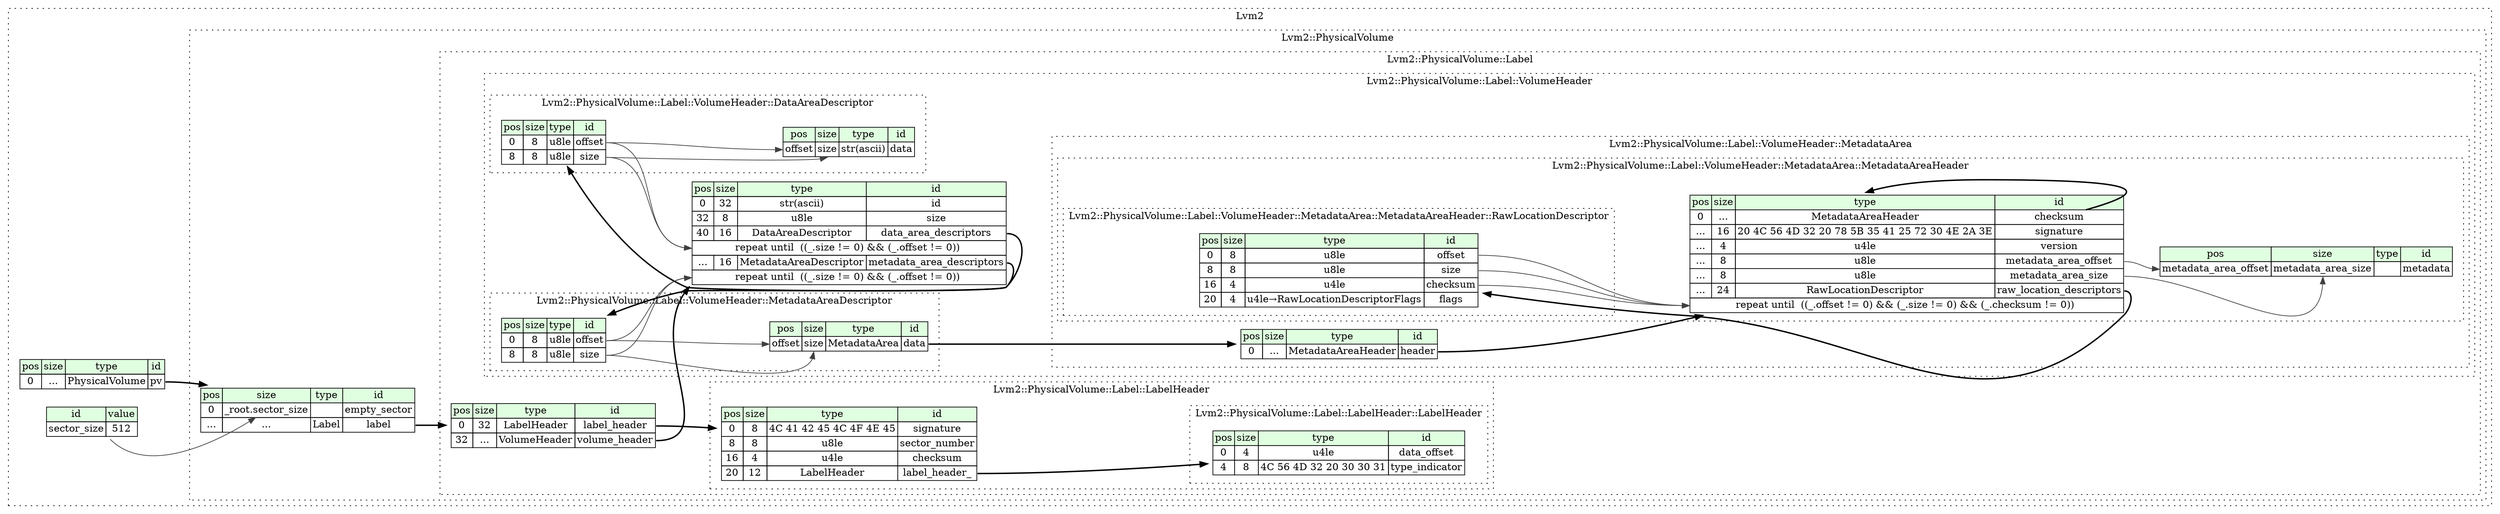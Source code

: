 digraph {
	rankdir=LR;
	node [shape=plaintext];
	subgraph cluster__lvm2 {
		label="Lvm2";
		graph[style=dotted];

		lvm2__seq [label=<<TABLE BORDER="0" CELLBORDER="1" CELLSPACING="0">
			<TR><TD BGCOLOR="#E0FFE0">pos</TD><TD BGCOLOR="#E0FFE0">size</TD><TD BGCOLOR="#E0FFE0">type</TD><TD BGCOLOR="#E0FFE0">id</TD></TR>
			<TR><TD PORT="pv_pos">0</TD><TD PORT="pv_size">...</TD><TD>PhysicalVolume</TD><TD PORT="pv_type">pv</TD></TR>
		</TABLE>>];
		lvm2__inst__sector_size [label=<<TABLE BORDER="0" CELLBORDER="1" CELLSPACING="0">
			<TR><TD BGCOLOR="#E0FFE0">id</TD><TD BGCOLOR="#E0FFE0">value</TD></TR>
			<TR><TD>sector_size</TD><TD>512</TD></TR>
		</TABLE>>];
		subgraph cluster__physical_volume {
			label="Lvm2::PhysicalVolume";
			graph[style=dotted];

			physical_volume__seq [label=<<TABLE BORDER="0" CELLBORDER="1" CELLSPACING="0">
				<TR><TD BGCOLOR="#E0FFE0">pos</TD><TD BGCOLOR="#E0FFE0">size</TD><TD BGCOLOR="#E0FFE0">type</TD><TD BGCOLOR="#E0FFE0">id</TD></TR>
				<TR><TD PORT="empty_sector_pos">0</TD><TD PORT="empty_sector_size">_root.sector_size</TD><TD></TD><TD PORT="empty_sector_type">empty_sector</TD></TR>
				<TR><TD PORT="label_pos">...</TD><TD PORT="label_size">...</TD><TD>Label</TD><TD PORT="label_type">label</TD></TR>
			</TABLE>>];
			subgraph cluster__label {
				label="Lvm2::PhysicalVolume::Label";
				graph[style=dotted];

				label__seq [label=<<TABLE BORDER="0" CELLBORDER="1" CELLSPACING="0">
					<TR><TD BGCOLOR="#E0FFE0">pos</TD><TD BGCOLOR="#E0FFE0">size</TD><TD BGCOLOR="#E0FFE0">type</TD><TD BGCOLOR="#E0FFE0">id</TD></TR>
					<TR><TD PORT="label_header_pos">0</TD><TD PORT="label_header_size">32</TD><TD>LabelHeader</TD><TD PORT="label_header_type">label_header</TD></TR>
					<TR><TD PORT="volume_header_pos">32</TD><TD PORT="volume_header_size">...</TD><TD>VolumeHeader</TD><TD PORT="volume_header_type">volume_header</TD></TR>
				</TABLE>>];
				subgraph cluster__label_header {
					label="Lvm2::PhysicalVolume::Label::LabelHeader";
					graph[style=dotted];

					label_header__seq [label=<<TABLE BORDER="0" CELLBORDER="1" CELLSPACING="0">
						<TR><TD BGCOLOR="#E0FFE0">pos</TD><TD BGCOLOR="#E0FFE0">size</TD><TD BGCOLOR="#E0FFE0">type</TD><TD BGCOLOR="#E0FFE0">id</TD></TR>
						<TR><TD PORT="signature_pos">0</TD><TD PORT="signature_size">8</TD><TD>4C 41 42 45 4C 4F 4E 45</TD><TD PORT="signature_type">signature</TD></TR>
						<TR><TD PORT="sector_number_pos">8</TD><TD PORT="sector_number_size">8</TD><TD>u8le</TD><TD PORT="sector_number_type">sector_number</TD></TR>
						<TR><TD PORT="checksum_pos">16</TD><TD PORT="checksum_size">4</TD><TD>u4le</TD><TD PORT="checksum_type">checksum</TD></TR>
						<TR><TD PORT="label_header__pos">20</TD><TD PORT="label_header__size">12</TD><TD>LabelHeader</TD><TD PORT="label_header__type">label_header_</TD></TR>
					</TABLE>>];
					subgraph cluster__label_header_ {
						label="Lvm2::PhysicalVolume::Label::LabelHeader::LabelHeader";
						graph[style=dotted];

						label_header___seq [label=<<TABLE BORDER="0" CELLBORDER="1" CELLSPACING="0">
							<TR><TD BGCOLOR="#E0FFE0">pos</TD><TD BGCOLOR="#E0FFE0">size</TD><TD BGCOLOR="#E0FFE0">type</TD><TD BGCOLOR="#E0FFE0">id</TD></TR>
							<TR><TD PORT="data_offset_pos">0</TD><TD PORT="data_offset_size">4</TD><TD>u4le</TD><TD PORT="data_offset_type">data_offset</TD></TR>
							<TR><TD PORT="type_indicator_pos">4</TD><TD PORT="type_indicator_size">8</TD><TD>4C 56 4D 32 20 30 30 31</TD><TD PORT="type_indicator_type">type_indicator</TD></TR>
						</TABLE>>];
					}
				}
				subgraph cluster__volume_header {
					label="Lvm2::PhysicalVolume::Label::VolumeHeader";
					graph[style=dotted];

					volume_header__seq [label=<<TABLE BORDER="0" CELLBORDER="1" CELLSPACING="0">
						<TR><TD BGCOLOR="#E0FFE0">pos</TD><TD BGCOLOR="#E0FFE0">size</TD><TD BGCOLOR="#E0FFE0">type</TD><TD BGCOLOR="#E0FFE0">id</TD></TR>
						<TR><TD PORT="id_pos">0</TD><TD PORT="id_size">32</TD><TD>str(ascii)</TD><TD PORT="id_type">id</TD></TR>
						<TR><TD PORT="size_pos">32</TD><TD PORT="size_size">8</TD><TD>u8le</TD><TD PORT="size_type">size</TD></TR>
						<TR><TD PORT="data_area_descriptors_pos">40</TD><TD PORT="data_area_descriptors_size">16</TD><TD>DataAreaDescriptor</TD><TD PORT="data_area_descriptors_type">data_area_descriptors</TD></TR>
						<TR><TD COLSPAN="4" PORT="data_area_descriptors__repeat">repeat until  ((_.size != 0) &amp;&amp; (_.offset != 0)) </TD></TR>
						<TR><TD PORT="metadata_area_descriptors_pos">...</TD><TD PORT="metadata_area_descriptors_size">16</TD><TD>MetadataAreaDescriptor</TD><TD PORT="metadata_area_descriptors_type">metadata_area_descriptors</TD></TR>
						<TR><TD COLSPAN="4" PORT="metadata_area_descriptors__repeat">repeat until  ((_.size != 0) &amp;&amp; (_.offset != 0)) </TD></TR>
					</TABLE>>];
					subgraph cluster__data_area_descriptor {
						label="Lvm2::PhysicalVolume::Label::VolumeHeader::DataAreaDescriptor";
						graph[style=dotted];

						data_area_descriptor__seq [label=<<TABLE BORDER="0" CELLBORDER="1" CELLSPACING="0">
							<TR><TD BGCOLOR="#E0FFE0">pos</TD><TD BGCOLOR="#E0FFE0">size</TD><TD BGCOLOR="#E0FFE0">type</TD><TD BGCOLOR="#E0FFE0">id</TD></TR>
							<TR><TD PORT="offset_pos">0</TD><TD PORT="offset_size">8</TD><TD>u8le</TD><TD PORT="offset_type">offset</TD></TR>
							<TR><TD PORT="size_pos">8</TD><TD PORT="size_size">8</TD><TD>u8le</TD><TD PORT="size_type">size</TD></TR>
						</TABLE>>];
						data_area_descriptor__inst__data [label=<<TABLE BORDER="0" CELLBORDER="1" CELLSPACING="0">
							<TR><TD BGCOLOR="#E0FFE0">pos</TD><TD BGCOLOR="#E0FFE0">size</TD><TD BGCOLOR="#E0FFE0">type</TD><TD BGCOLOR="#E0FFE0">id</TD></TR>
							<TR><TD PORT="data_pos">offset</TD><TD PORT="data_size">size</TD><TD>str(ascii)</TD><TD PORT="data_type">data</TD></TR>
						</TABLE>>];
					}
					subgraph cluster__metadata_area_descriptor {
						label="Lvm2::PhysicalVolume::Label::VolumeHeader::MetadataAreaDescriptor";
						graph[style=dotted];

						metadata_area_descriptor__seq [label=<<TABLE BORDER="0" CELLBORDER="1" CELLSPACING="0">
							<TR><TD BGCOLOR="#E0FFE0">pos</TD><TD BGCOLOR="#E0FFE0">size</TD><TD BGCOLOR="#E0FFE0">type</TD><TD BGCOLOR="#E0FFE0">id</TD></TR>
							<TR><TD PORT="offset_pos">0</TD><TD PORT="offset_size">8</TD><TD>u8le</TD><TD PORT="offset_type">offset</TD></TR>
							<TR><TD PORT="size_pos">8</TD><TD PORT="size_size">8</TD><TD>u8le</TD><TD PORT="size_type">size</TD></TR>
						</TABLE>>];
						metadata_area_descriptor__inst__data [label=<<TABLE BORDER="0" CELLBORDER="1" CELLSPACING="0">
							<TR><TD BGCOLOR="#E0FFE0">pos</TD><TD BGCOLOR="#E0FFE0">size</TD><TD BGCOLOR="#E0FFE0">type</TD><TD BGCOLOR="#E0FFE0">id</TD></TR>
							<TR><TD PORT="data_pos">offset</TD><TD PORT="data_size">size</TD><TD>MetadataArea</TD><TD PORT="data_type">data</TD></TR>
						</TABLE>>];
					}
					subgraph cluster__metadata_area {
						label="Lvm2::PhysicalVolume::Label::VolumeHeader::MetadataArea";
						graph[style=dotted];

						metadata_area__seq [label=<<TABLE BORDER="0" CELLBORDER="1" CELLSPACING="0">
							<TR><TD BGCOLOR="#E0FFE0">pos</TD><TD BGCOLOR="#E0FFE0">size</TD><TD BGCOLOR="#E0FFE0">type</TD><TD BGCOLOR="#E0FFE0">id</TD></TR>
							<TR><TD PORT="header_pos">0</TD><TD PORT="header_size">...</TD><TD>MetadataAreaHeader</TD><TD PORT="header_type">header</TD></TR>
						</TABLE>>];
						subgraph cluster__metadata_area_header {
							label="Lvm2::PhysicalVolume::Label::VolumeHeader::MetadataArea::MetadataAreaHeader";
							graph[style=dotted];

							metadata_area_header__seq [label=<<TABLE BORDER="0" CELLBORDER="1" CELLSPACING="0">
								<TR><TD BGCOLOR="#E0FFE0">pos</TD><TD BGCOLOR="#E0FFE0">size</TD><TD BGCOLOR="#E0FFE0">type</TD><TD BGCOLOR="#E0FFE0">id</TD></TR>
								<TR><TD PORT="checksum_pos">0</TD><TD PORT="checksum_size">...</TD><TD>MetadataAreaHeader</TD><TD PORT="checksum_type">checksum</TD></TR>
								<TR><TD PORT="signature_pos">...</TD><TD PORT="signature_size">16</TD><TD>20 4C 56 4D 32 20 78 5B 35 41 25 72 30 4E 2A 3E</TD><TD PORT="signature_type">signature</TD></TR>
								<TR><TD PORT="version_pos">...</TD><TD PORT="version_size">4</TD><TD>u4le</TD><TD PORT="version_type">version</TD></TR>
								<TR><TD PORT="metadata_area_offset_pos">...</TD><TD PORT="metadata_area_offset_size">8</TD><TD>u8le</TD><TD PORT="metadata_area_offset_type">metadata_area_offset</TD></TR>
								<TR><TD PORT="metadata_area_size_pos">...</TD><TD PORT="metadata_area_size_size">8</TD><TD>u8le</TD><TD PORT="metadata_area_size_type">metadata_area_size</TD></TR>
								<TR><TD PORT="raw_location_descriptors_pos">...</TD><TD PORT="raw_location_descriptors_size">24</TD><TD>RawLocationDescriptor</TD><TD PORT="raw_location_descriptors_type">raw_location_descriptors</TD></TR>
								<TR><TD COLSPAN="4" PORT="raw_location_descriptors__repeat">repeat until  ((_.offset != 0) &amp;&amp; (_.size != 0) &amp;&amp; (_.checksum != 0)) </TD></TR>
							</TABLE>>];
							metadata_area_header__inst__metadata [label=<<TABLE BORDER="0" CELLBORDER="1" CELLSPACING="0">
								<TR><TD BGCOLOR="#E0FFE0">pos</TD><TD BGCOLOR="#E0FFE0">size</TD><TD BGCOLOR="#E0FFE0">type</TD><TD BGCOLOR="#E0FFE0">id</TD></TR>
								<TR><TD PORT="metadata_pos">metadata_area_offset</TD><TD PORT="metadata_size">metadata_area_size</TD><TD></TD><TD PORT="metadata_type">metadata</TD></TR>
							</TABLE>>];
							subgraph cluster__raw_location_descriptor {
								label="Lvm2::PhysicalVolume::Label::VolumeHeader::MetadataArea::MetadataAreaHeader::RawLocationDescriptor";
								graph[style=dotted];

								raw_location_descriptor__seq [label=<<TABLE BORDER="0" CELLBORDER="1" CELLSPACING="0">
									<TR><TD BGCOLOR="#E0FFE0">pos</TD><TD BGCOLOR="#E0FFE0">size</TD><TD BGCOLOR="#E0FFE0">type</TD><TD BGCOLOR="#E0FFE0">id</TD></TR>
									<TR><TD PORT="offset_pos">0</TD><TD PORT="offset_size">8</TD><TD>u8le</TD><TD PORT="offset_type">offset</TD></TR>
									<TR><TD PORT="size_pos">8</TD><TD PORT="size_size">8</TD><TD>u8le</TD><TD PORT="size_type">size</TD></TR>
									<TR><TD PORT="checksum_pos">16</TD><TD PORT="checksum_size">4</TD><TD>u4le</TD><TD PORT="checksum_type">checksum</TD></TR>
									<TR><TD PORT="flags_pos">20</TD><TD PORT="flags_size">4</TD><TD>u4le→RawLocationDescriptorFlags</TD><TD PORT="flags_type">flags</TD></TR>
								</TABLE>>];
							}
						}
					}
				}
			}
		}
	}
	lvm2__seq:pv_type -> physical_volume__seq [style=bold];
	lvm2__inst__sector_size:sector_size_type -> physical_volume__seq:empty_sector_size [color="#404040"];
	physical_volume__seq:label_type -> label__seq [style=bold];
	label__seq:label_header_type -> label_header__seq [style=bold];
	label__seq:volume_header_type -> volume_header__seq [style=bold];
	label_header__seq:label_header__type -> label_header___seq [style=bold];
	volume_header__seq:data_area_descriptors_type -> data_area_descriptor__seq [style=bold];
	data_area_descriptor__seq:size_type -> volume_header__seq:data_area_descriptors__repeat [color="#404040"];
	data_area_descriptor__seq:offset_type -> volume_header__seq:data_area_descriptors__repeat [color="#404040"];
	volume_header__seq:metadata_area_descriptors_type -> metadata_area_descriptor__seq [style=bold];
	metadata_area_descriptor__seq:size_type -> volume_header__seq:metadata_area_descriptors__repeat [color="#404040"];
	metadata_area_descriptor__seq:offset_type -> volume_header__seq:metadata_area_descriptors__repeat [color="#404040"];
	data_area_descriptor__seq:offset_type -> data_area_descriptor__inst__data:data_pos [color="#404040"];
	data_area_descriptor__seq:size_type -> data_area_descriptor__inst__data:data_size [color="#404040"];
	metadata_area_descriptor__seq:offset_type -> metadata_area_descriptor__inst__data:data_pos [color="#404040"];
	metadata_area_descriptor__seq:size_type -> metadata_area_descriptor__inst__data:data_size [color="#404040"];
	metadata_area_descriptor__inst__data:data_type -> metadata_area__seq [style=bold];
	metadata_area__seq:header_type -> metadata_area_header__seq [style=bold];
	metadata_area_header__seq:checksum_type -> metadata_area_header__seq [style=bold];
	metadata_area_header__seq:raw_location_descriptors_type -> raw_location_descriptor__seq [style=bold];
	raw_location_descriptor__seq:offset_type -> metadata_area_header__seq:raw_location_descriptors__repeat [color="#404040"];
	raw_location_descriptor__seq:size_type -> metadata_area_header__seq:raw_location_descriptors__repeat [color="#404040"];
	raw_location_descriptor__seq:checksum_type -> metadata_area_header__seq:raw_location_descriptors__repeat [color="#404040"];
	metadata_area_header__seq:metadata_area_offset_type -> metadata_area_header__inst__metadata:metadata_pos [color="#404040"];
	metadata_area_header__seq:metadata_area_size_type -> metadata_area_header__inst__metadata:metadata_size [color="#404040"];
}
